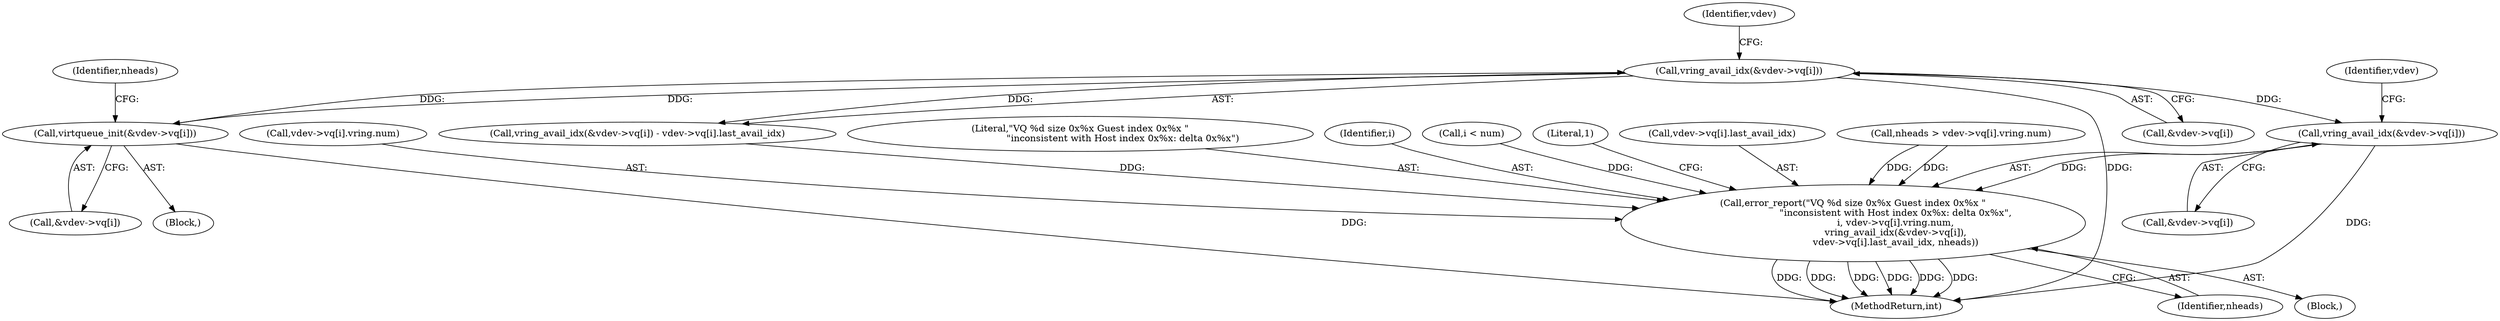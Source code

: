 digraph "0_qemu_a890a2f9137ac3cf5b607649e66a6f3a5512d8dc@array" {
"1000337" [label="(Call,vring_avail_idx(&vdev->vq[i]))"];
"1000298" [label="(Call,vring_avail_idx(&vdev->vq[i]))"];
"1000288" [label="(Call,virtqueue_init(&vdev->vq[i]))"];
"1000325" [label="(Call,error_report(\"VQ %d size 0x%x Guest index 0x%x \"\n                             \"inconsistent with Host index 0x%x: delta 0x%x\",\n                             i, vdev->vq[i].vring.num,\n                             vring_avail_idx(&vdev->vq[i]),\n                             vdev->vq[i].last_avail_idx, nheads))"];
"1000327" [label="(Identifier,i)"];
"1000325" [label="(Call,error_report(\"VQ %d size 0x%x Guest index 0x%x \"\n                             \"inconsistent with Host index 0x%x: delta 0x%x\",\n                             i, vdev->vq[i].vring.num,\n                             vring_avail_idx(&vdev->vq[i]),\n                             vdev->vq[i].last_avail_idx, nheads))"];
"1000326" [label="(Literal,\"VQ %d size 0x%x Guest index 0x%x \"\n                             \"inconsistent with Host index 0x%x: delta 0x%x\")"];
"1000297" [label="(Call,vring_avail_idx(&vdev->vq[i]) - vdev->vq[i].last_avail_idx)"];
"1000205" [label="(Call,i < num)"];
"1000286" [label="(Block,)"];
"1000337" [label="(Call,vring_avail_idx(&vdev->vq[i]))"];
"1000308" [label="(Identifier,vdev)"];
"1000354" [label="(Literal,1)"];
"1000289" [label="(Call,&vdev->vq[i])"];
"1000298" [label="(Call,vring_avail_idx(&vdev->vq[i]))"];
"1000299" [label="(Call,&vdev->vq[i])"];
"1000344" [label="(Call,vdev->vq[i].last_avail_idx)"];
"1000400" [label="(MethodReturn,int)"];
"1000347" [label="(Identifier,vdev)"];
"1000338" [label="(Call,&vdev->vq[i])"];
"1000288" [label="(Call,virtqueue_init(&vdev->vq[i]))"];
"1000313" [label="(Call,nheads > vdev->vq[i].vring.num)"];
"1000328" [label="(Call,vdev->vq[i].vring.num)"];
"1000351" [label="(Identifier,nheads)"];
"1000324" [label="(Block,)"];
"1000296" [label="(Identifier,nheads)"];
"1000337" -> "1000325"  [label="AST: "];
"1000337" -> "1000338"  [label="CFG: "];
"1000338" -> "1000337"  [label="AST: "];
"1000347" -> "1000337"  [label="CFG: "];
"1000337" -> "1000400"  [label="DDG: "];
"1000337" -> "1000325"  [label="DDG: "];
"1000298" -> "1000337"  [label="DDG: "];
"1000298" -> "1000297"  [label="AST: "];
"1000298" -> "1000299"  [label="CFG: "];
"1000299" -> "1000298"  [label="AST: "];
"1000308" -> "1000298"  [label="CFG: "];
"1000298" -> "1000400"  [label="DDG: "];
"1000298" -> "1000288"  [label="DDG: "];
"1000298" -> "1000297"  [label="DDG: "];
"1000288" -> "1000298"  [label="DDG: "];
"1000288" -> "1000286"  [label="AST: "];
"1000288" -> "1000289"  [label="CFG: "];
"1000289" -> "1000288"  [label="AST: "];
"1000296" -> "1000288"  [label="CFG: "];
"1000288" -> "1000400"  [label="DDG: "];
"1000325" -> "1000324"  [label="AST: "];
"1000325" -> "1000351"  [label="CFG: "];
"1000326" -> "1000325"  [label="AST: "];
"1000327" -> "1000325"  [label="AST: "];
"1000328" -> "1000325"  [label="AST: "];
"1000344" -> "1000325"  [label="AST: "];
"1000351" -> "1000325"  [label="AST: "];
"1000354" -> "1000325"  [label="CFG: "];
"1000325" -> "1000400"  [label="DDG: "];
"1000325" -> "1000400"  [label="DDG: "];
"1000325" -> "1000400"  [label="DDG: "];
"1000325" -> "1000400"  [label="DDG: "];
"1000325" -> "1000400"  [label="DDG: "];
"1000325" -> "1000400"  [label="DDG: "];
"1000205" -> "1000325"  [label="DDG: "];
"1000313" -> "1000325"  [label="DDG: "];
"1000313" -> "1000325"  [label="DDG: "];
"1000297" -> "1000325"  [label="DDG: "];
}
